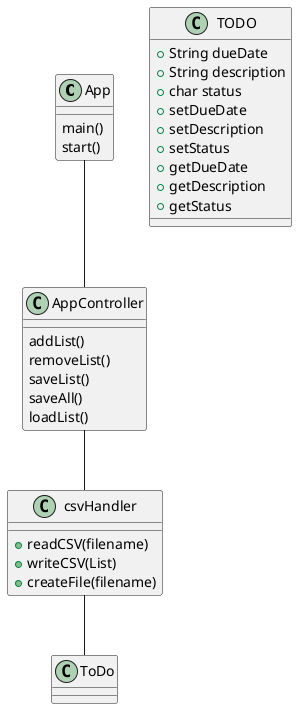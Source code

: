 @startuml
'https://plantuml.com/sequence-diagram

class App{
    main()
    start()
}
class AppController{
    addList()
    removeList()
    saveList()
    saveAll()
    loadList()

}
class TODO{
    +String dueDate
    +String description
    +char status
    +setDueDate
    +setDescription
    +setStatus
    +getDueDate
    +getDescription
    +getStatus
}

class csvHandler {
    + readCSV(filename)
    + writeCSV(List)
    + createFile(filename)
}
App -- AppController
AppController -- csvHandler
csvHandler -- ToDo
@enduml